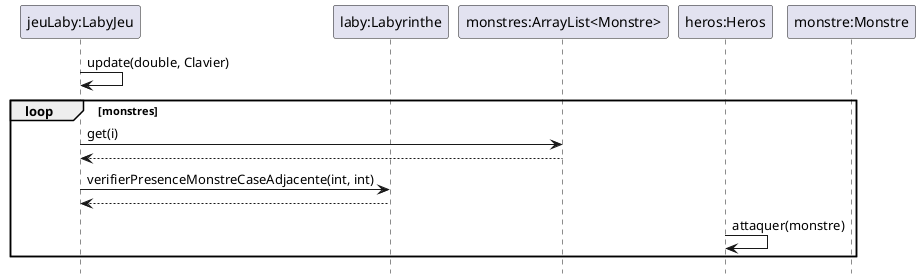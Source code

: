 @startuml
hide footbox

participant "jeuLaby:LabyJeu" as game
participant "laby:Labyrinthe" as laby
participant "monstres:ArrayList<Monstre>" as monstres
participant "heros:Heros" as heros
participant "monstre:Monstre" as monstre


game -> game: update(double, Clavier)
loop monstres
game -> monstres: get(i)
game <-- monstres
game -> laby: verifierPresenceMonstreCaseAdjacente(int, int)
game <-- laby

heros -> heros:attaquer(monstre)
end

@enduml